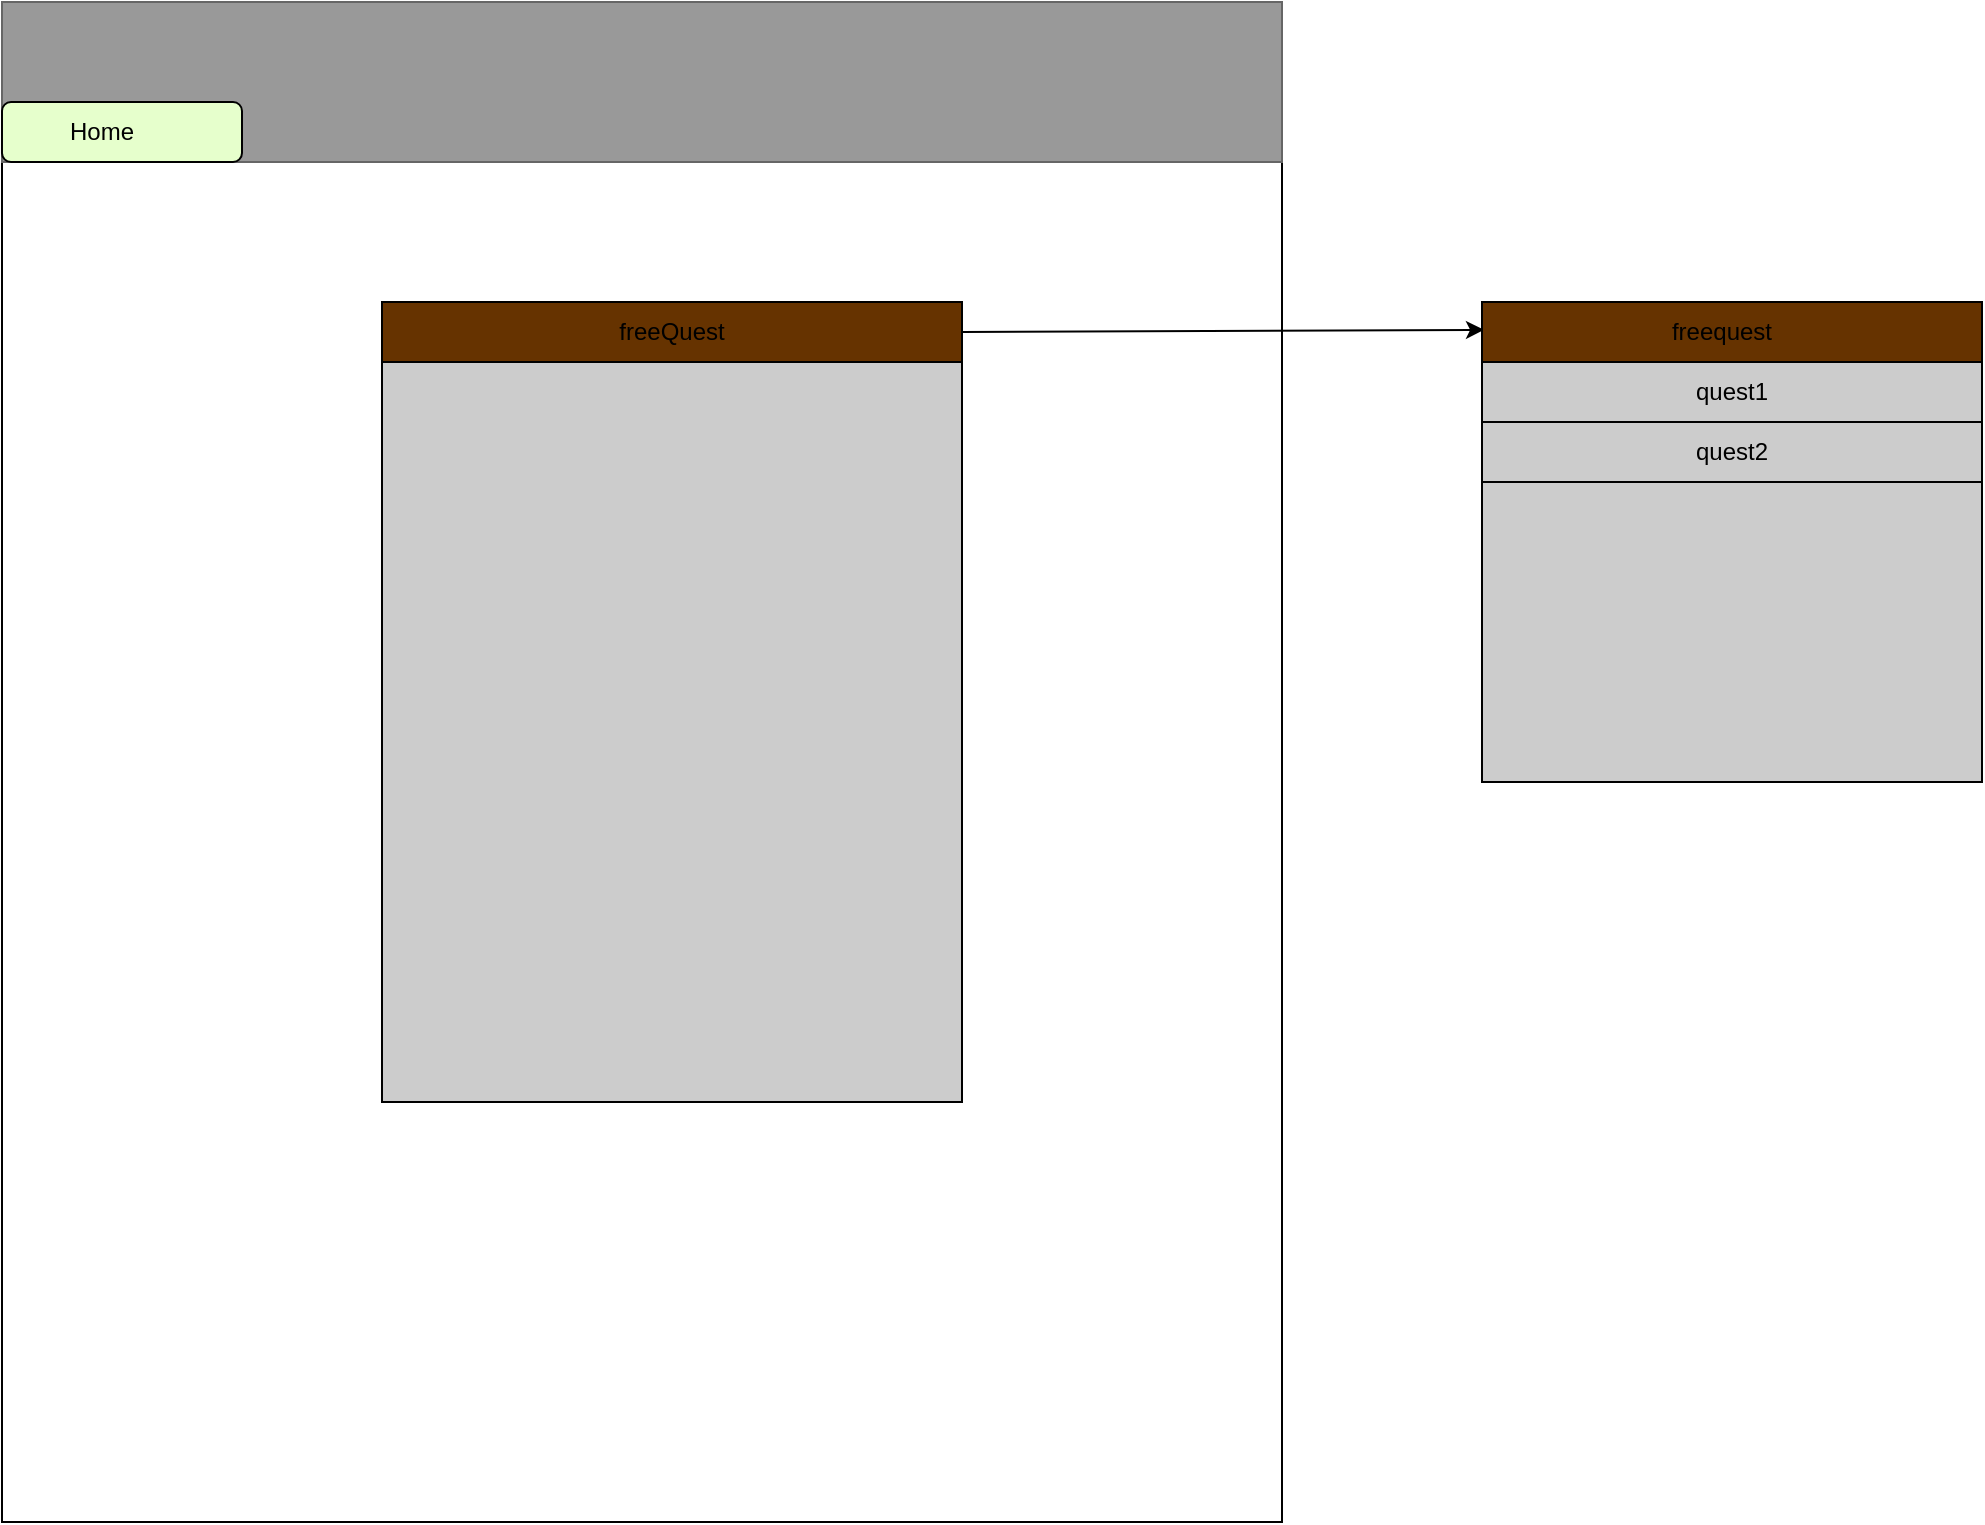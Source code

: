 <mxfile version="12.1.0" type="github" pages="1"><diagram id="qszUJ7KvqRhLbLG0YoPf" name="Page-1"><mxGraphModel dx="1408" dy="699" grid="1" gridSize="10" guides="1" tooltips="1" connect="1" arrows="1" fold="1" page="1" pageScale="1" pageWidth="827" pageHeight="1169" math="0" shadow="0"><root><mxCell id="0"/><mxCell id="1" parent="0"/><mxCell id="v3Ys-Gtyd9ClbS4Q3s1o-1" value="" style="rounded=0;whiteSpace=wrap;html=1;" vertex="1" parent="1"><mxGeometry x="80" y="40" width="640" height="760" as="geometry"/></mxCell><mxCell id="v3Ys-Gtyd9ClbS4Q3s1o-2" value="" style="rounded=0;whiteSpace=wrap;html=1;fillColor=#999999;strokeColor=#666666;fontColor=#333333;" vertex="1" parent="1"><mxGeometry x="80" y="40" width="640" height="80" as="geometry"/></mxCell><mxCell id="v3Ys-Gtyd9ClbS4Q3s1o-3" value="Home" style="text;html=1;strokeColor=none;fillColor=none;align=center;verticalAlign=middle;whiteSpace=wrap;rounded=0;" vertex="1" parent="1"><mxGeometry x="80" y="100" width="100" height="20" as="geometry"/></mxCell><mxCell id="v3Ys-Gtyd9ClbS4Q3s1o-4" value="" style="rounded=1;whiteSpace=wrap;html=1;fillColor=#E6FFCC;" vertex="1" parent="1"><mxGeometry x="80" y="90" width="120" height="30" as="geometry"/></mxCell><mxCell id="v3Ys-Gtyd9ClbS4Q3s1o-5" value="Home" style="text;html=1;strokeColor=none;fillColor=none;align=center;verticalAlign=middle;whiteSpace=wrap;rounded=0;" vertex="1" parent="1"><mxGeometry x="110" y="95" width="40" height="20" as="geometry"/></mxCell><mxCell id="v3Ys-Gtyd9ClbS4Q3s1o-6" value="" style="rounded=0;whiteSpace=wrap;html=1;fillColor=#CCCCCC;strokeColor=#000000;" vertex="1" parent="1"><mxGeometry x="270" y="190" width="290" height="400" as="geometry"/></mxCell><mxCell id="v3Ys-Gtyd9ClbS4Q3s1o-7" value="" style="rounded=0;whiteSpace=wrap;html=1;strokeColor=#000000;fillColor=#663300;" vertex="1" parent="1"><mxGeometry x="270" y="190" width="290" height="30" as="geometry"/></mxCell><mxCell id="v3Ys-Gtyd9ClbS4Q3s1o-8" value="freeQuest" style="text;html=1;strokeColor=none;fillColor=none;align=center;verticalAlign=middle;whiteSpace=wrap;rounded=0;" vertex="1" parent="1"><mxGeometry x="340" y="195" width="150" height="20" as="geometry"/></mxCell><mxCell id="v3Ys-Gtyd9ClbS4Q3s1o-9" value="" style="rounded=0;whiteSpace=wrap;html=1;strokeColor=#000000;fillColor=#CCCCCC;" vertex="1" parent="1"><mxGeometry x="820" y="190" width="250" height="240" as="geometry"/></mxCell><mxCell id="v3Ys-Gtyd9ClbS4Q3s1o-10" value="" style="endArrow=classic;html=1;entryX=0.004;entryY=0.058;entryDx=0;entryDy=0;exitX=1;exitY=0.5;exitDx=0;exitDy=0;entryPerimeter=0;" edge="1" parent="1" source="v3Ys-Gtyd9ClbS4Q3s1o-7" target="v3Ys-Gtyd9ClbS4Q3s1o-9"><mxGeometry width="50" height="50" relative="1" as="geometry"><mxPoint x="80" y="870" as="sourcePoint"/><mxPoint x="130" y="820" as="targetPoint"/><Array as="points"/></mxGeometry></mxCell><mxCell id="v3Ys-Gtyd9ClbS4Q3s1o-11" value="" style="rounded=0;whiteSpace=wrap;html=1;strokeColor=#000000;fillColor=#663300;" vertex="1" parent="1"><mxGeometry x="820" y="190" width="250" height="30" as="geometry"/></mxCell><mxCell id="v3Ys-Gtyd9ClbS4Q3s1o-12" value="freequest" style="text;html=1;strokeColor=none;fillColor=none;align=center;verticalAlign=middle;whiteSpace=wrap;rounded=0;" vertex="1" parent="1"><mxGeometry x="890" y="195" width="100" height="20" as="geometry"/></mxCell><mxCell id="v3Ys-Gtyd9ClbS4Q3s1o-13" value="quest1" style="text;html=1;strokeColor=#000000;fillColor=none;align=center;verticalAlign=middle;whiteSpace=wrap;rounded=0;" vertex="1" parent="1"><mxGeometry x="820" y="220" width="250" height="30" as="geometry"/></mxCell><mxCell id="v3Ys-Gtyd9ClbS4Q3s1o-14" value="quest2" style="text;html=1;strokeColor=#000000;fillColor=none;align=center;verticalAlign=middle;whiteSpace=wrap;rounded=0;" vertex="1" parent="1"><mxGeometry x="820" y="250" width="250" height="30" as="geometry"/></mxCell></root></mxGraphModel></diagram></mxfile>